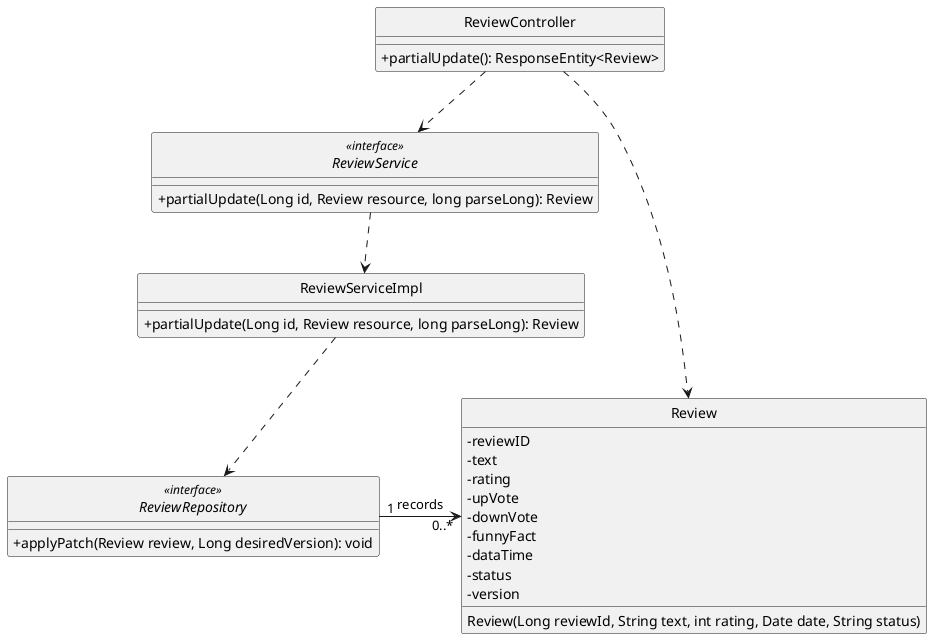 @startuml
'https://plantuml.com/sequence-diagram

hide circle
skinparam classAttributeIconSize 0

class ReviewController {
     +partialUpdate(): ResponseEntity<Review>
}

class ReviewServiceImpl {
    +partialUpdate(Long id, Review resource, long parseLong): Review

}

interface ReviewService <<interface>> {
    +partialUpdate(Long id, Review resource, long parseLong): Review

}

class Review {
    - reviewID
    - text
    - rating
    - upVote
    - downVote
    - funnyFact
    - dataTime
    - status
    - version
    Review(Long reviewId, String text, int rating, Date date, String status)

}

interface ReviewRepository <<interface>> {
    +applyPatch(Review review, Long desiredVersion): void
}

ReviewController..>ReviewService
ReviewController..>Review
ReviewService..>ReviewServiceImpl
ReviewServiceImpl..>ReviewRepository
ReviewRepository "1" -right-> "0..*" Review:  records
@enduml
